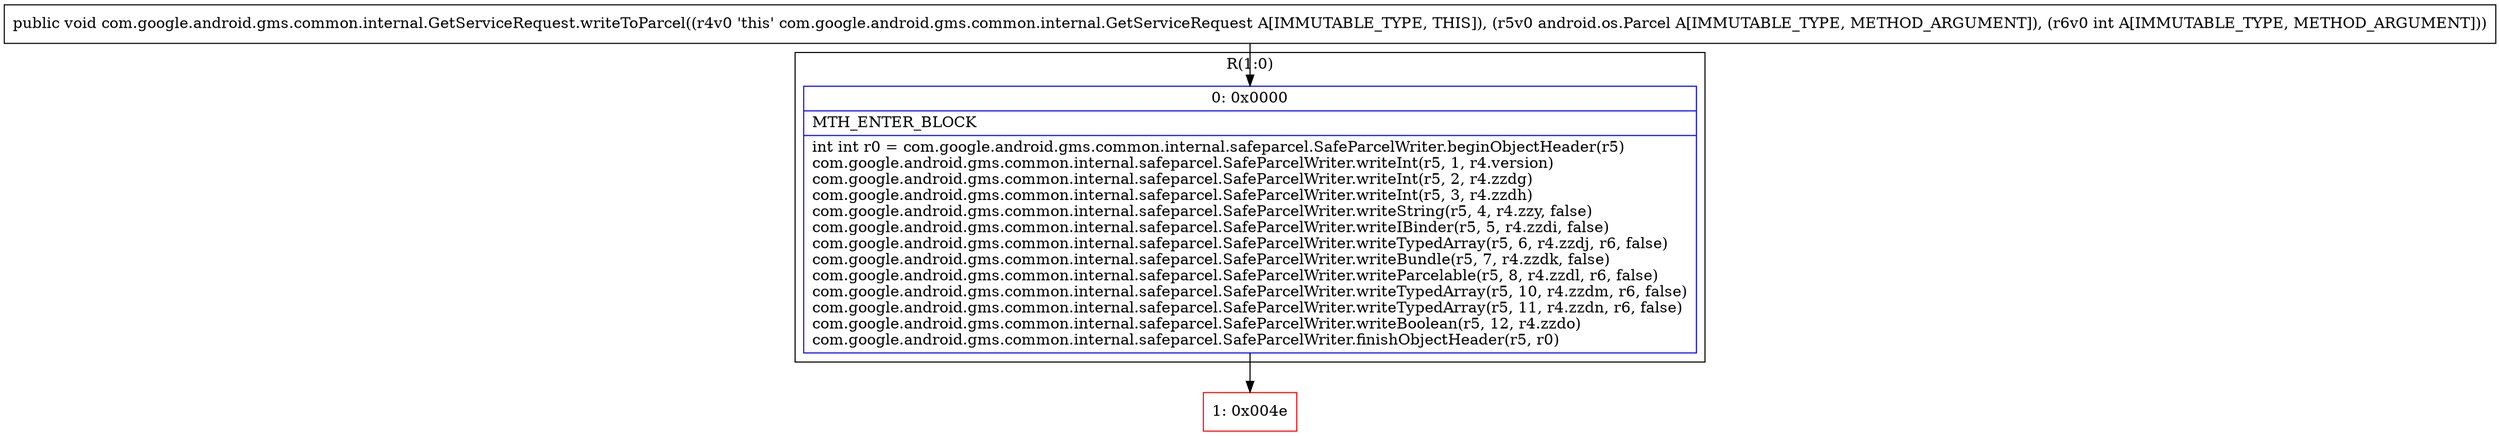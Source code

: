 digraph "CFG forcom.google.android.gms.common.internal.GetServiceRequest.writeToParcel(Landroid\/os\/Parcel;I)V" {
subgraph cluster_Region_1291000435 {
label = "R(1:0)";
node [shape=record,color=blue];
Node_0 [shape=record,label="{0\:\ 0x0000|MTH_ENTER_BLOCK\l|int int r0 = com.google.android.gms.common.internal.safeparcel.SafeParcelWriter.beginObjectHeader(r5)\lcom.google.android.gms.common.internal.safeparcel.SafeParcelWriter.writeInt(r5, 1, r4.version)\lcom.google.android.gms.common.internal.safeparcel.SafeParcelWriter.writeInt(r5, 2, r4.zzdg)\lcom.google.android.gms.common.internal.safeparcel.SafeParcelWriter.writeInt(r5, 3, r4.zzdh)\lcom.google.android.gms.common.internal.safeparcel.SafeParcelWriter.writeString(r5, 4, r4.zzy, false)\lcom.google.android.gms.common.internal.safeparcel.SafeParcelWriter.writeIBinder(r5, 5, r4.zzdi, false)\lcom.google.android.gms.common.internal.safeparcel.SafeParcelWriter.writeTypedArray(r5, 6, r4.zzdj, r6, false)\lcom.google.android.gms.common.internal.safeparcel.SafeParcelWriter.writeBundle(r5, 7, r4.zzdk, false)\lcom.google.android.gms.common.internal.safeparcel.SafeParcelWriter.writeParcelable(r5, 8, r4.zzdl, r6, false)\lcom.google.android.gms.common.internal.safeparcel.SafeParcelWriter.writeTypedArray(r5, 10, r4.zzdm, r6, false)\lcom.google.android.gms.common.internal.safeparcel.SafeParcelWriter.writeTypedArray(r5, 11, r4.zzdn, r6, false)\lcom.google.android.gms.common.internal.safeparcel.SafeParcelWriter.writeBoolean(r5, 12, r4.zzdo)\lcom.google.android.gms.common.internal.safeparcel.SafeParcelWriter.finishObjectHeader(r5, r0)\l}"];
}
Node_1 [shape=record,color=red,label="{1\:\ 0x004e}"];
MethodNode[shape=record,label="{public void com.google.android.gms.common.internal.GetServiceRequest.writeToParcel((r4v0 'this' com.google.android.gms.common.internal.GetServiceRequest A[IMMUTABLE_TYPE, THIS]), (r5v0 android.os.Parcel A[IMMUTABLE_TYPE, METHOD_ARGUMENT]), (r6v0 int A[IMMUTABLE_TYPE, METHOD_ARGUMENT])) }"];
MethodNode -> Node_0;
Node_0 -> Node_1;
}

